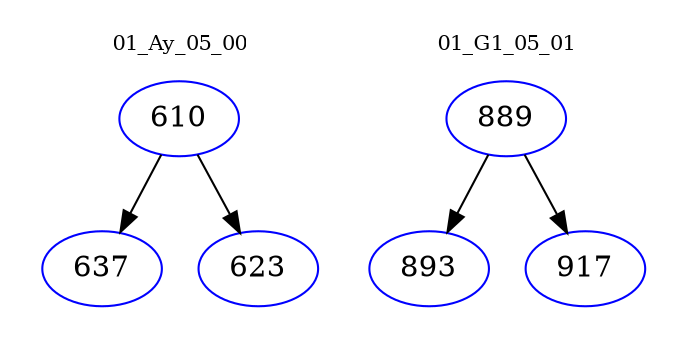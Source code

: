 digraph{
subgraph cluster_0 {
color = white
label = "01_Ay_05_00";
fontsize=10;
T0_610 [label="610", color="blue"]
T0_610 -> T0_637 [color="black"]
T0_637 [label="637", color="blue"]
T0_610 -> T0_623 [color="black"]
T0_623 [label="623", color="blue"]
}
subgraph cluster_1 {
color = white
label = "01_G1_05_01";
fontsize=10;
T1_889 [label="889", color="blue"]
T1_889 -> T1_893 [color="black"]
T1_893 [label="893", color="blue"]
T1_889 -> T1_917 [color="black"]
T1_917 [label="917", color="blue"]
}
}
